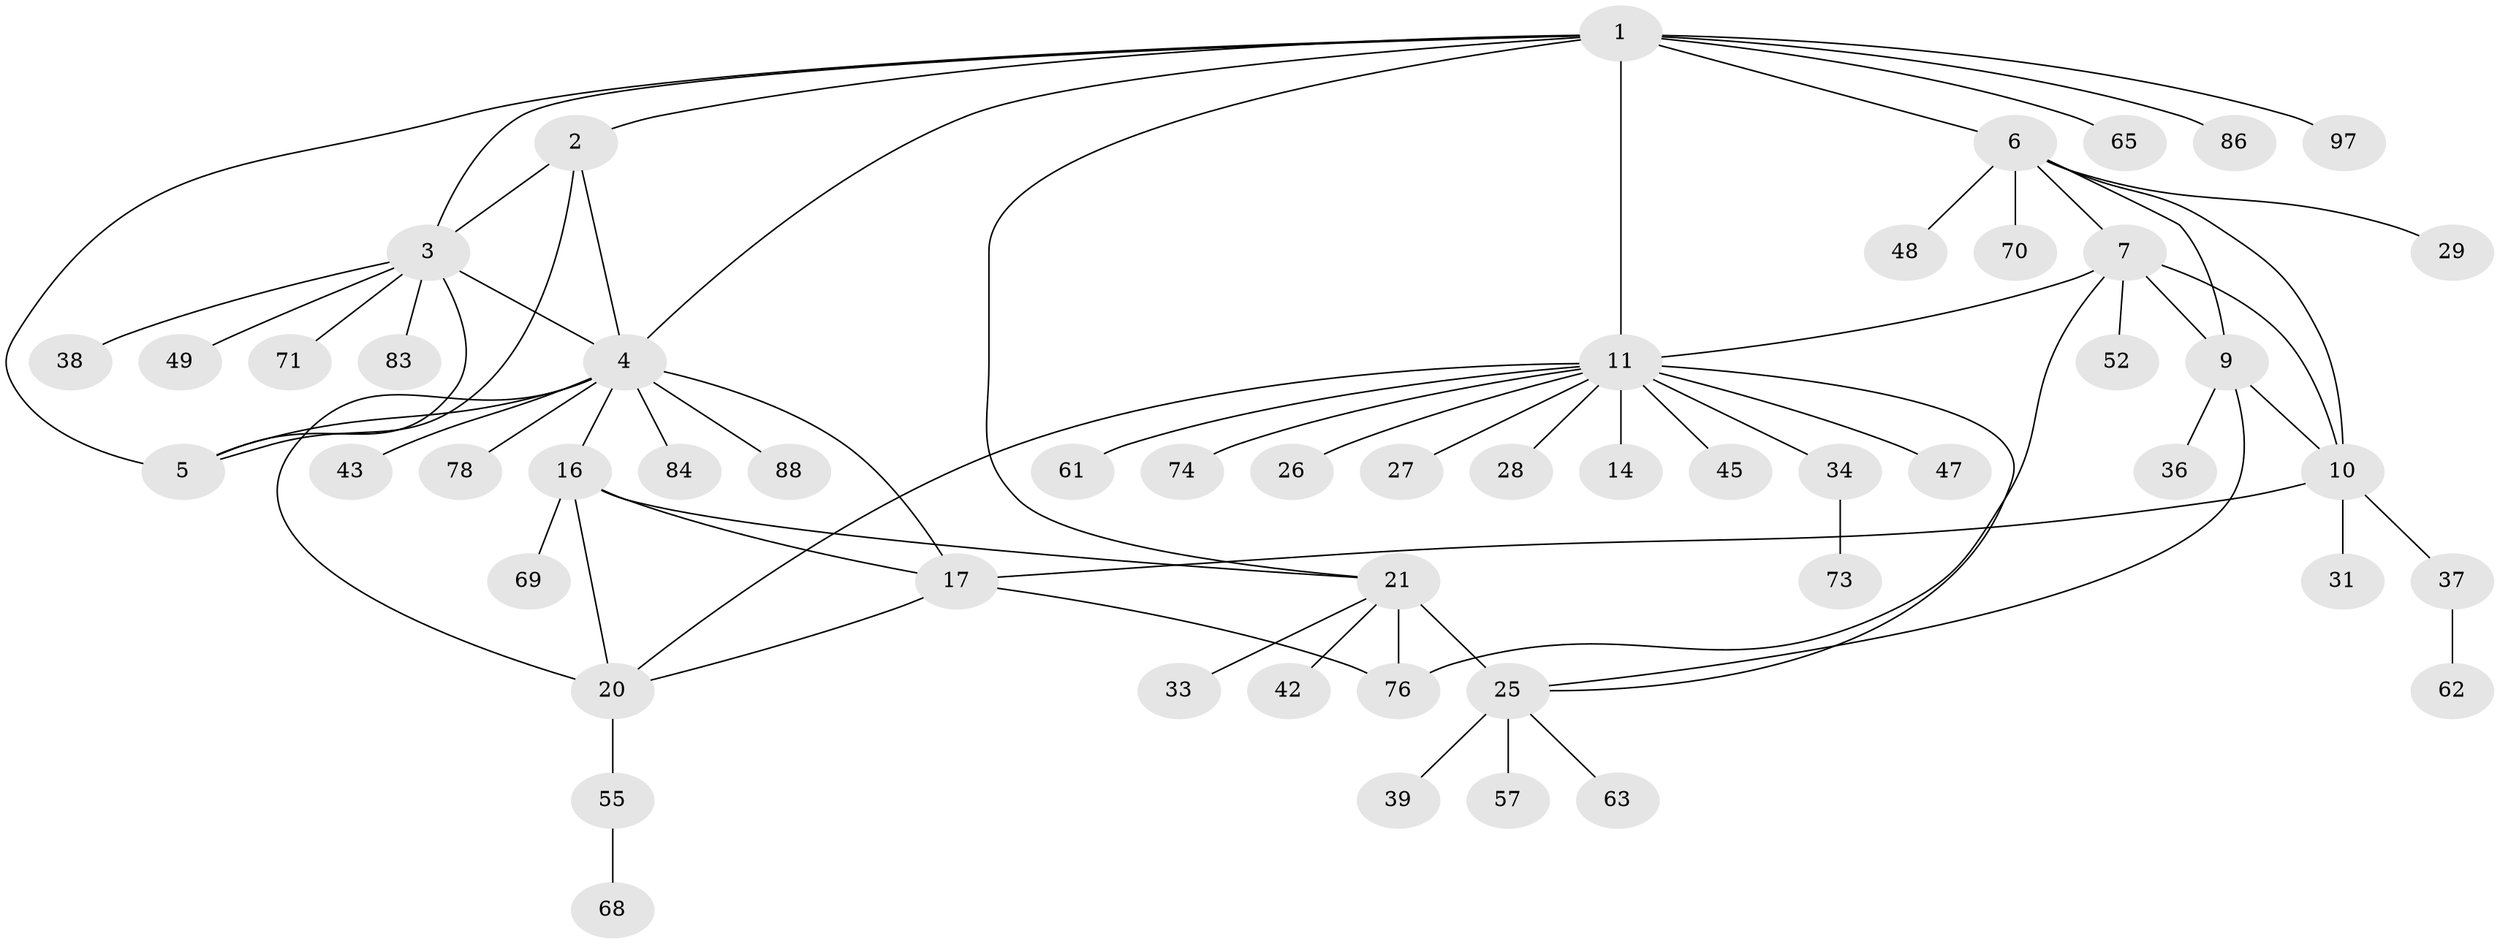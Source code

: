 // original degree distribution, {11: 0.018867924528301886, 5: 0.03773584905660377, 8: 0.04716981132075472, 7: 0.0660377358490566, 6: 0.04716981132075472, 10: 0.009433962264150943, 9: 0.009433962264150943, 1: 0.5943396226415094, 3: 0.0660377358490566, 2: 0.09433962264150944, 4: 0.009433962264150943}
// Generated by graph-tools (version 1.1) at 2025/15/03/09/25 04:15:46]
// undirected, 53 vertices, 72 edges
graph export_dot {
graph [start="1"]
  node [color=gray90,style=filled];
  1;
  2 [super="+98"];
  3;
  4 [super="+44+18"];
  5 [super="+95"];
  6;
  7 [super="+8"];
  9 [super="+67"];
  10;
  11 [super="+12"];
  14 [super="+96"];
  16 [super="+53"];
  17;
  20 [super="+50"];
  21 [super="+22+82+23"];
  25 [super="+51"];
  26;
  27;
  28 [super="+104+100"];
  29;
  31;
  33;
  34;
  36;
  37 [super="+94+89"];
  38;
  39;
  42;
  43;
  45;
  47 [super="+77"];
  48 [super="+93"];
  49;
  52;
  55 [super="+56+75"];
  57;
  61;
  62;
  63;
  65 [super="+80+90"];
  68;
  69;
  70;
  71;
  73;
  74;
  76 [super="+101"];
  78;
  83;
  84 [super="+102"];
  86;
  88;
  97;
  1 -- 2;
  1 -- 3;
  1 -- 4;
  1 -- 5;
  1 -- 6;
  1 -- 65;
  1 -- 86;
  1 -- 97;
  1 -- 11 [weight=2];
  1 -- 21;
  2 -- 3;
  2 -- 4;
  2 -- 5;
  3 -- 4;
  3 -- 5;
  3 -- 38;
  3 -- 49;
  3 -- 71;
  3 -- 83;
  4 -- 5;
  4 -- 78;
  4 -- 88;
  4 -- 16 [weight=2];
  4 -- 17 [weight=2];
  4 -- 20 [weight=2];
  4 -- 84;
  4 -- 43;
  6 -- 7 [weight=2];
  6 -- 9;
  6 -- 10;
  6 -- 29;
  6 -- 48;
  6 -- 70;
  7 -- 9 [weight=2];
  7 -- 10 [weight=2];
  7 -- 52;
  7 -- 76;
  7 -- 11;
  9 -- 10;
  9 -- 25;
  9 -- 36;
  10 -- 17;
  10 -- 31;
  10 -- 37;
  11 -- 14 [weight=4];
  11 -- 25;
  11 -- 34;
  11 -- 74;
  11 -- 45;
  11 -- 47;
  11 -- 20;
  11 -- 26;
  11 -- 27;
  11 -- 28;
  11 -- 61;
  16 -- 17;
  16 -- 20;
  16 -- 69;
  16 -- 21;
  17 -- 20;
  17 -- 76;
  20 -- 55;
  21 -- 25 [weight=4];
  21 -- 33;
  21 -- 42;
  21 -- 76;
  25 -- 39;
  25 -- 63;
  25 -- 57;
  34 -- 73;
  37 -- 62;
  55 -- 68;
}
